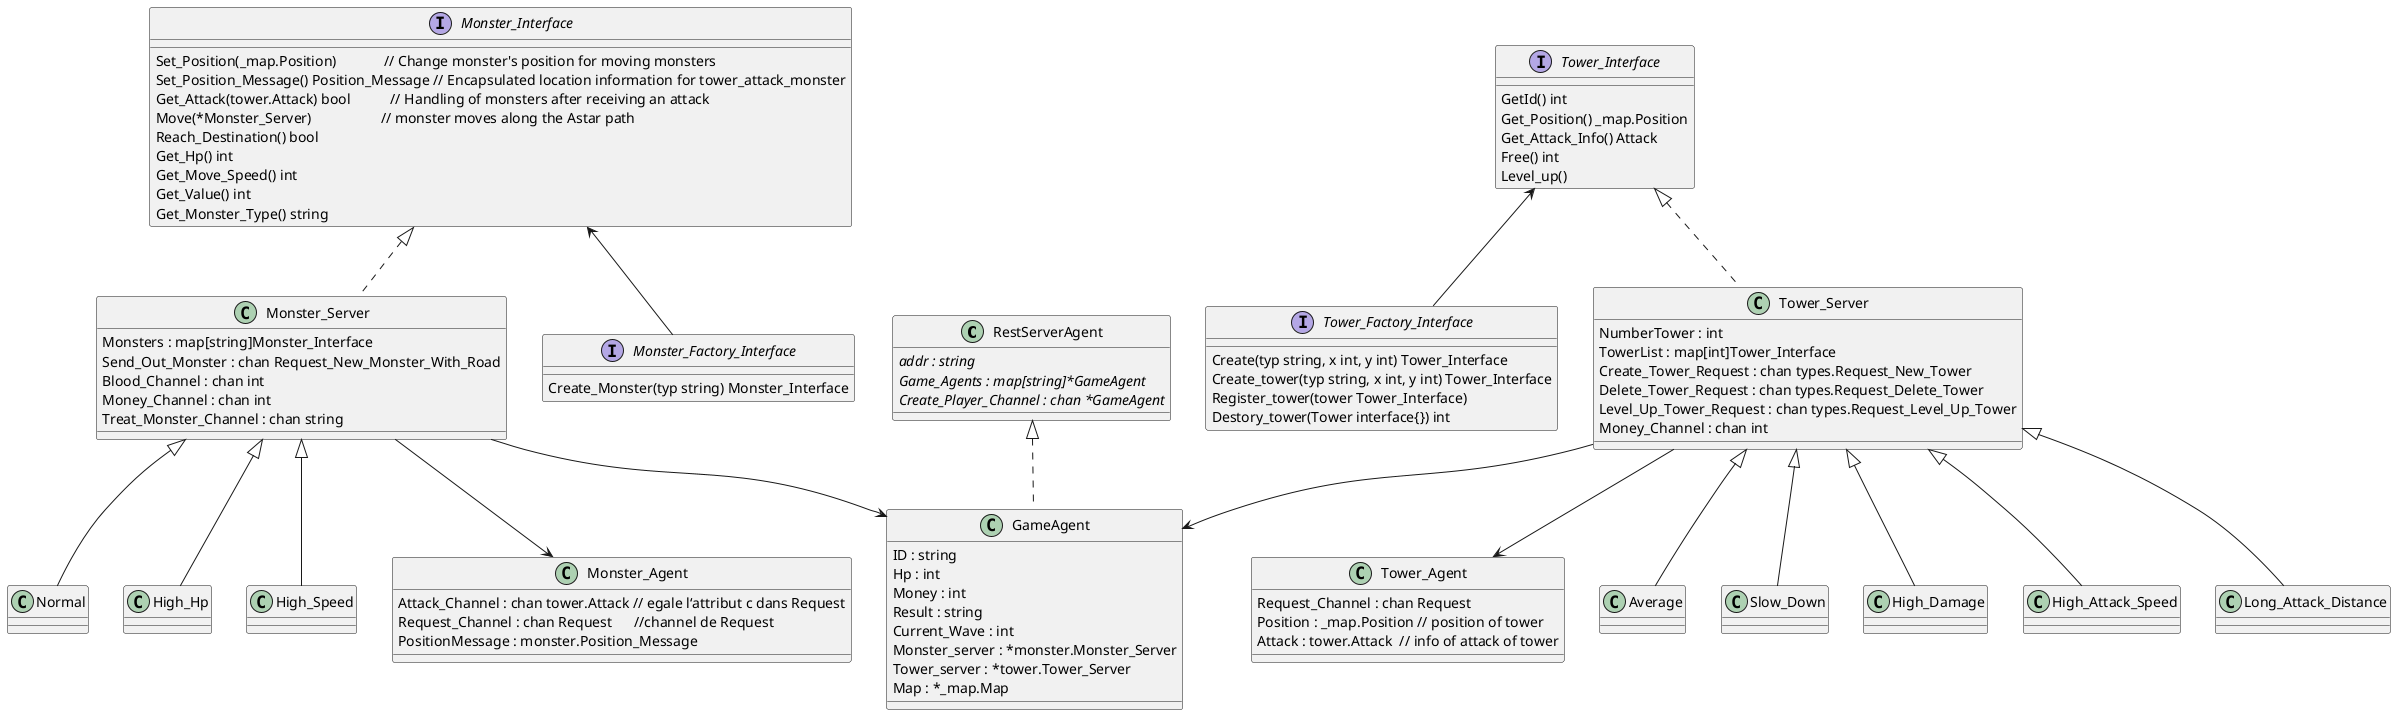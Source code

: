 @startuml


class RestServerAgent{
	//addr : string//
	//Game_Agents : map[string]*GameAgent//
	//Create_Player_Channel : chan *GameAgent//
}

class GameAgent implements RestServerAgent{
	ID : string
	Hp : int
	Money : int
	Result : string
	Current_Wave : int
	Monster_server : *monster.Monster_Server
	Tower_server : *tower.Tower_Server
	Map : *_map.Map
}




Monster_Server --> GameAgent
Tower_Server --> GameAgent







interface Monster_Factory_Interface{
	Create_Monster(typ string) Monster_Interface
}
class Monster_Server implements Monster_Interface{
    Monsters : map[string]Monster_Interface
	Send_Out_Monster : chan Request_New_Monster_With_Road
	Blood_Channel : chan int
	Money_Channel : chan int
	Treat_Monster_Channel : chan string
}

Monster_Interface <-- Monster_Factory_Interface

interface Monster_Interface{
	Set_Position(_map.Position)             // Change monster's position for moving monsters
	Set_Position_Message() Position_Message // Encapsulated location information for tower_attack_monster
	Get_Attack(tower.Attack) bool           // Handling of monsters after receiving an attack
	Move(*Monster_Server)                   // monster moves along the Astar path
	Reach_Destination() bool
	Get_Hp() int
	Get_Move_Speed() int
	Get_Value() int
	Get_Monster_Type() string
}

class Normal extends Monster_Server{
}

class High_Hp extends Monster_Server{
}

class High_Speed extends Monster_Server{
}



interface Tower_Factory_Interface{
	Create(typ string, x int, y int) Tower_Interface
	Create_tower(typ string, x int, y int) Tower_Interface
	Register_tower(tower Tower_Interface)
	Destory_tower(Tower interface{}) int
}

Tower_Interface <-- Tower_Factory_Interface

class Tower_Server implements Tower_Interface{
	NumberTower : int
	TowerList : map[int]Tower_Interface
	Create_Tower_Request : chan types.Request_New_Tower
	Delete_Tower_Request : chan types.Request_Delete_Tower
	Level_Up_Tower_Request : chan types.Request_Level_Up_Tower
	Money_Channel : chan int
}

interface Tower_Interface{
	GetId() int
	Get_Position() _map.Position
	Get_Attack_Info() Attack
	Free() int
	Level_up()
}

class Average extends Tower_Server{
}
class Slow_Down extends Tower_Server{
}
class High_Damage extends Tower_Server{
}
class High_Attack_Speed extends Tower_Server{
}
class Long_Attack_Distance extends Tower_Server{
}



Monster_Server --> Monster_Agent
Tower_Server --> Tower_Agent


class Monster_Agent{
	Attack_Channel : chan tower.Attack // egale l‘attribut c dans Request
	Request_Channel : chan Request      //channel de Request
	PositionMessage : monster.Position_Message
}

class Tower_Agent{
	Request_Channel : chan Request
	Position : _map.Position // position of tower
	Attack : tower.Attack  // info of attack of tower
}



@enduml